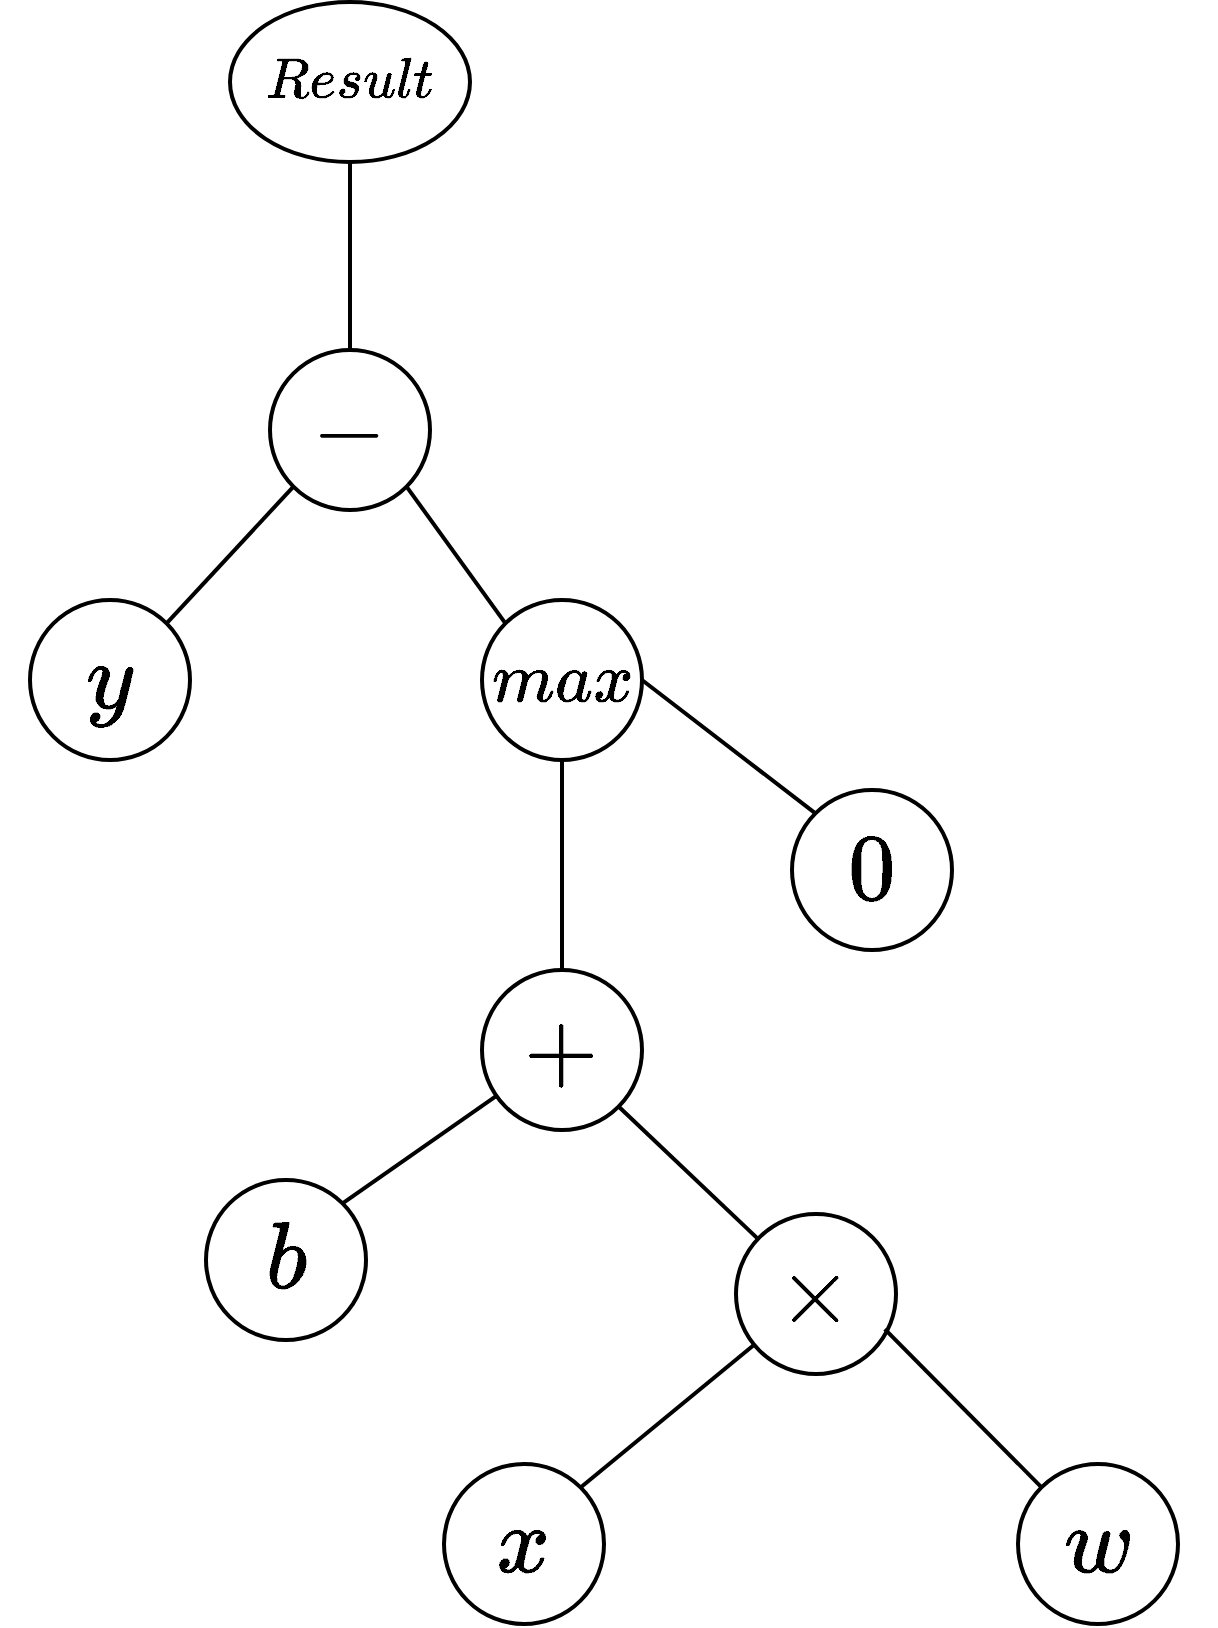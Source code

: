<mxfile version="26.0.10">
  <diagram name="Page-1" id="K3S1x-HoNtC-xGwuCJ2s">
    <mxGraphModel dx="1642" dy="1062" grid="0" gridSize="10" guides="1" tooltips="1" connect="1" arrows="1" fold="1" page="1" pageScale="1" pageWidth="850" pageHeight="1100" math="1" shadow="0">
      <root>
        <mxCell id="0" />
        <mxCell id="1" parent="0" />
        <mxCell id="4uCp4zY6eOAsEUpB9Vj1-8" value="&lt;span&gt;&lt;svg style=&quot;vertical-align: -0.186ex;&quot; xmlns:xlink=&quot;http://www.w3.org/1999/xlink&quot; viewBox=&quot;0 -583 778 665&quot; role=&quot;img&quot; height=&quot;1.505ex&quot; width=&quot;1.76ex&quot; xmlns=&quot;http://www.w3.org/2000/svg&quot;&gt;&lt;defs&gt;&lt;path d=&quot;M84 237T84 250T98 270H679Q694 262 694 250T679 230H98Q84 237 84 250Z&quot; id=&quot;MJX-1-TEX-N-2212&quot;&gt;&lt;/path&gt;&lt;/defs&gt;&lt;g transform=&quot;scale(1,-1)&quot; stroke-width=&quot;0&quot; fill=&quot;currentColor&quot; stroke=&quot;currentColor&quot;&gt;&lt;g data-mml-node=&quot;math&quot;&gt;&lt;g data-mml-node=&quot;mo&quot;&gt;&lt;use xlink:href=&quot;#MJX-1-TEX-N-2212&quot; data-c=&quot;2212&quot;&gt;&lt;/use&gt;&lt;/g&gt;&lt;/g&gt;&lt;/g&gt;&lt;/svg&gt;&lt;/span&gt;" style="ellipse;whiteSpace=wrap;html=1;aspect=fixed;strokeWidth=2;fontSize=40;" vertex="1" parent="1">
          <mxGeometry x="377" y="188" width="80" height="80" as="geometry" />
        </mxCell>
        <mxCell id="4uCp4zY6eOAsEUpB9Vj1-10" value="&lt;font&gt;$$y$$&lt;/font&gt;" style="ellipse;whiteSpace=wrap;html=1;aspect=fixed;strokeWidth=2;fontSize=40;" vertex="1" parent="1">
          <mxGeometry x="257" y="313" width="80" height="80" as="geometry" />
        </mxCell>
        <mxCell id="4uCp4zY6eOAsEUpB9Vj1-11" value="&lt;font style=&quot;font-size: 30px;&quot;&gt;$$max$$&lt;/font&gt;" style="ellipse;whiteSpace=wrap;html=1;aspect=fixed;strokeWidth=2;fontSize=40;" vertex="1" parent="1">
          <mxGeometry x="483" y="313" width="80" height="80" as="geometry" />
        </mxCell>
        <mxCell id="4uCp4zY6eOAsEUpB9Vj1-12" value="&lt;font&gt;$$0$$&lt;/font&gt;" style="ellipse;whiteSpace=wrap;html=1;aspect=fixed;strokeWidth=2;fontSize=40;" vertex="1" parent="1">
          <mxGeometry x="638" y="408" width="80" height="80" as="geometry" />
        </mxCell>
        <mxCell id="4uCp4zY6eOAsEUpB9Vj1-15" value="&lt;font&gt;$$+$$&lt;/font&gt;" style="ellipse;whiteSpace=wrap;html=1;aspect=fixed;strokeWidth=2;fontSize=40;" vertex="1" parent="1">
          <mxGeometry x="483" y="498" width="80" height="80" as="geometry" />
        </mxCell>
        <mxCell id="4uCp4zY6eOAsEUpB9Vj1-16" value="&lt;font&gt;$$b$$&lt;/font&gt;" style="ellipse;whiteSpace=wrap;html=1;aspect=fixed;strokeWidth=2;fontSize=40;" vertex="1" parent="1">
          <mxGeometry x="345" y="603" width="80" height="80" as="geometry" />
        </mxCell>
        <mxCell id="4uCp4zY6eOAsEUpB9Vj1-17" value="&lt;font&gt;$$\times$$&lt;/font&gt;" style="ellipse;whiteSpace=wrap;html=1;aspect=fixed;strokeWidth=2;fontSize=40;" vertex="1" parent="1">
          <mxGeometry x="610" y="620" width="80" height="80" as="geometry" />
        </mxCell>
        <mxCell id="4uCp4zY6eOAsEUpB9Vj1-18" value="&lt;font&gt;$$x$$&lt;/font&gt;" style="ellipse;whiteSpace=wrap;html=1;aspect=fixed;strokeWidth=2;fontSize=40;" vertex="1" parent="1">
          <mxGeometry x="464" y="745" width="80" height="80" as="geometry" />
        </mxCell>
        <mxCell id="4uCp4zY6eOAsEUpB9Vj1-19" value="&lt;font&gt;$$w$$&lt;/font&gt;" style="ellipse;whiteSpace=wrap;html=1;aspect=fixed;strokeWidth=2;fontSize=40;" vertex="1" parent="1">
          <mxGeometry x="751" y="745" width="80" height="80" as="geometry" />
        </mxCell>
        <mxCell id="4uCp4zY6eOAsEUpB9Vj1-22" value="" style="endArrow=none;html=1;rounded=0;exitX=1;exitY=0;exitDx=0;exitDy=0;entryX=0;entryY=1;entryDx=0;entryDy=0;strokeWidth=2;fontSize=40;" edge="1" parent="1" source="4uCp4zY6eOAsEUpB9Vj1-10" target="4uCp4zY6eOAsEUpB9Vj1-8">
          <mxGeometry width="50" height="50" relative="1" as="geometry">
            <mxPoint x="349" y="387" as="sourcePoint" />
            <mxPoint x="399" y="337" as="targetPoint" />
          </mxGeometry>
        </mxCell>
        <mxCell id="4uCp4zY6eOAsEUpB9Vj1-23" value="" style="endArrow=none;html=1;rounded=0;strokeWidth=2;entryX=1;entryY=1;entryDx=0;entryDy=0;exitX=0;exitY=0;exitDx=0;exitDy=0;fontSize=40;" edge="1" parent="1" source="4uCp4zY6eOAsEUpB9Vj1-11" target="4uCp4zY6eOAsEUpB9Vj1-8">
          <mxGeometry width="50" height="50" relative="1" as="geometry">
            <mxPoint x="338" y="418" as="sourcePoint" />
            <mxPoint x="388" y="368" as="targetPoint" />
          </mxGeometry>
        </mxCell>
        <mxCell id="4uCp4zY6eOAsEUpB9Vj1-25" value="" style="endArrow=none;html=1;rounded=0;exitX=1;exitY=0.5;exitDx=0;exitDy=0;entryX=0;entryY=0;entryDx=0;entryDy=0;strokeWidth=2;fontSize=40;" edge="1" parent="1" source="4uCp4zY6eOAsEUpB9Vj1-11" target="4uCp4zY6eOAsEUpB9Vj1-12">
          <mxGeometry width="50" height="50" relative="1" as="geometry">
            <mxPoint x="667.284" y="377.004" as="sourcePoint" />
            <mxPoint x="628" y="422.72" as="targetPoint" />
          </mxGeometry>
        </mxCell>
        <mxCell id="4uCp4zY6eOAsEUpB9Vj1-26" value="" style="endArrow=none;html=1;rounded=0;entryX=0.5;entryY=1;entryDx=0;entryDy=0;exitX=0.5;exitY=0;exitDx=0;exitDy=0;strokeWidth=2;fontSize=40;" edge="1" parent="1" source="4uCp4zY6eOAsEUpB9Vj1-15" target="4uCp4zY6eOAsEUpB9Vj1-11">
          <mxGeometry width="50" height="50" relative="1" as="geometry">
            <mxPoint x="427" y="469" as="sourcePoint" />
            <mxPoint x="477" y="419" as="targetPoint" />
          </mxGeometry>
        </mxCell>
        <mxCell id="4uCp4zY6eOAsEUpB9Vj1-27" value="" style="endArrow=none;html=1;rounded=0;exitX=1;exitY=0;exitDx=0;exitDy=0;strokeWidth=2;fontSize=40;" edge="1" parent="1" source="4uCp4zY6eOAsEUpB9Vj1-16" target="4uCp4zY6eOAsEUpB9Vj1-15">
          <mxGeometry width="50" height="50" relative="1" as="geometry">
            <mxPoint x="366" y="550" as="sourcePoint" />
            <mxPoint x="416" y="500" as="targetPoint" />
          </mxGeometry>
        </mxCell>
        <mxCell id="4uCp4zY6eOAsEUpB9Vj1-28" value="" style="endArrow=none;html=1;rounded=0;exitX=1;exitY=1;exitDx=0;exitDy=0;strokeWidth=2;fontSize=40;" edge="1" parent="1" source="4uCp4zY6eOAsEUpB9Vj1-15" target="4uCp4zY6eOAsEUpB9Vj1-17">
          <mxGeometry width="50" height="50" relative="1" as="geometry">
            <mxPoint x="678" y="596" as="sourcePoint" />
            <mxPoint x="728" y="546" as="targetPoint" />
          </mxGeometry>
        </mxCell>
        <mxCell id="4uCp4zY6eOAsEUpB9Vj1-29" value="" style="endArrow=none;html=1;rounded=0;entryX=0.5;entryY=1;entryDx=0;entryDy=0;exitX=0.5;exitY=0;exitDx=0;exitDy=0;strokeWidth=2;fontSize=40;" edge="1" parent="1" source="4uCp4zY6eOAsEUpB9Vj1-8">
          <mxGeometry width="50" height="50" relative="1" as="geometry">
            <mxPoint x="605" y="181" as="sourcePoint" />
            <mxPoint x="417" y="94.0" as="targetPoint" />
          </mxGeometry>
        </mxCell>
        <mxCell id="4uCp4zY6eOAsEUpB9Vj1-30" value="" style="endArrow=none;html=1;rounded=0;exitX=1;exitY=0;exitDx=0;exitDy=0;strokeWidth=2;fontSize=40;" edge="1" parent="1" source="4uCp4zY6eOAsEUpB9Vj1-18" target="4uCp4zY6eOAsEUpB9Vj1-17">
          <mxGeometry width="50" height="50" relative="1" as="geometry">
            <mxPoint x="590" y="806" as="sourcePoint" />
            <mxPoint x="640" y="756" as="targetPoint" />
          </mxGeometry>
        </mxCell>
        <mxCell id="4uCp4zY6eOAsEUpB9Vj1-31" value="" style="endArrow=none;html=1;rounded=0;entryX=0.93;entryY=0.72;entryDx=0;entryDy=0;entryPerimeter=0;strokeWidth=2;fontSize=40;" edge="1" parent="1" source="4uCp4zY6eOAsEUpB9Vj1-19" target="4uCp4zY6eOAsEUpB9Vj1-17">
          <mxGeometry width="50" height="50" relative="1" as="geometry">
            <mxPoint x="664" y="810" as="sourcePoint" />
            <mxPoint x="714" y="760" as="targetPoint" />
          </mxGeometry>
        </mxCell>
        <mxCell id="4uCp4zY6eOAsEUpB9Vj1-33" value="$$Result$$" style="ellipse;whiteSpace=wrap;html=1;fontSize=24;strokeWidth=2;" vertex="1" parent="1">
          <mxGeometry x="357" y="14" width="120" height="80" as="geometry" />
        </mxCell>
      </root>
    </mxGraphModel>
  </diagram>
</mxfile>
